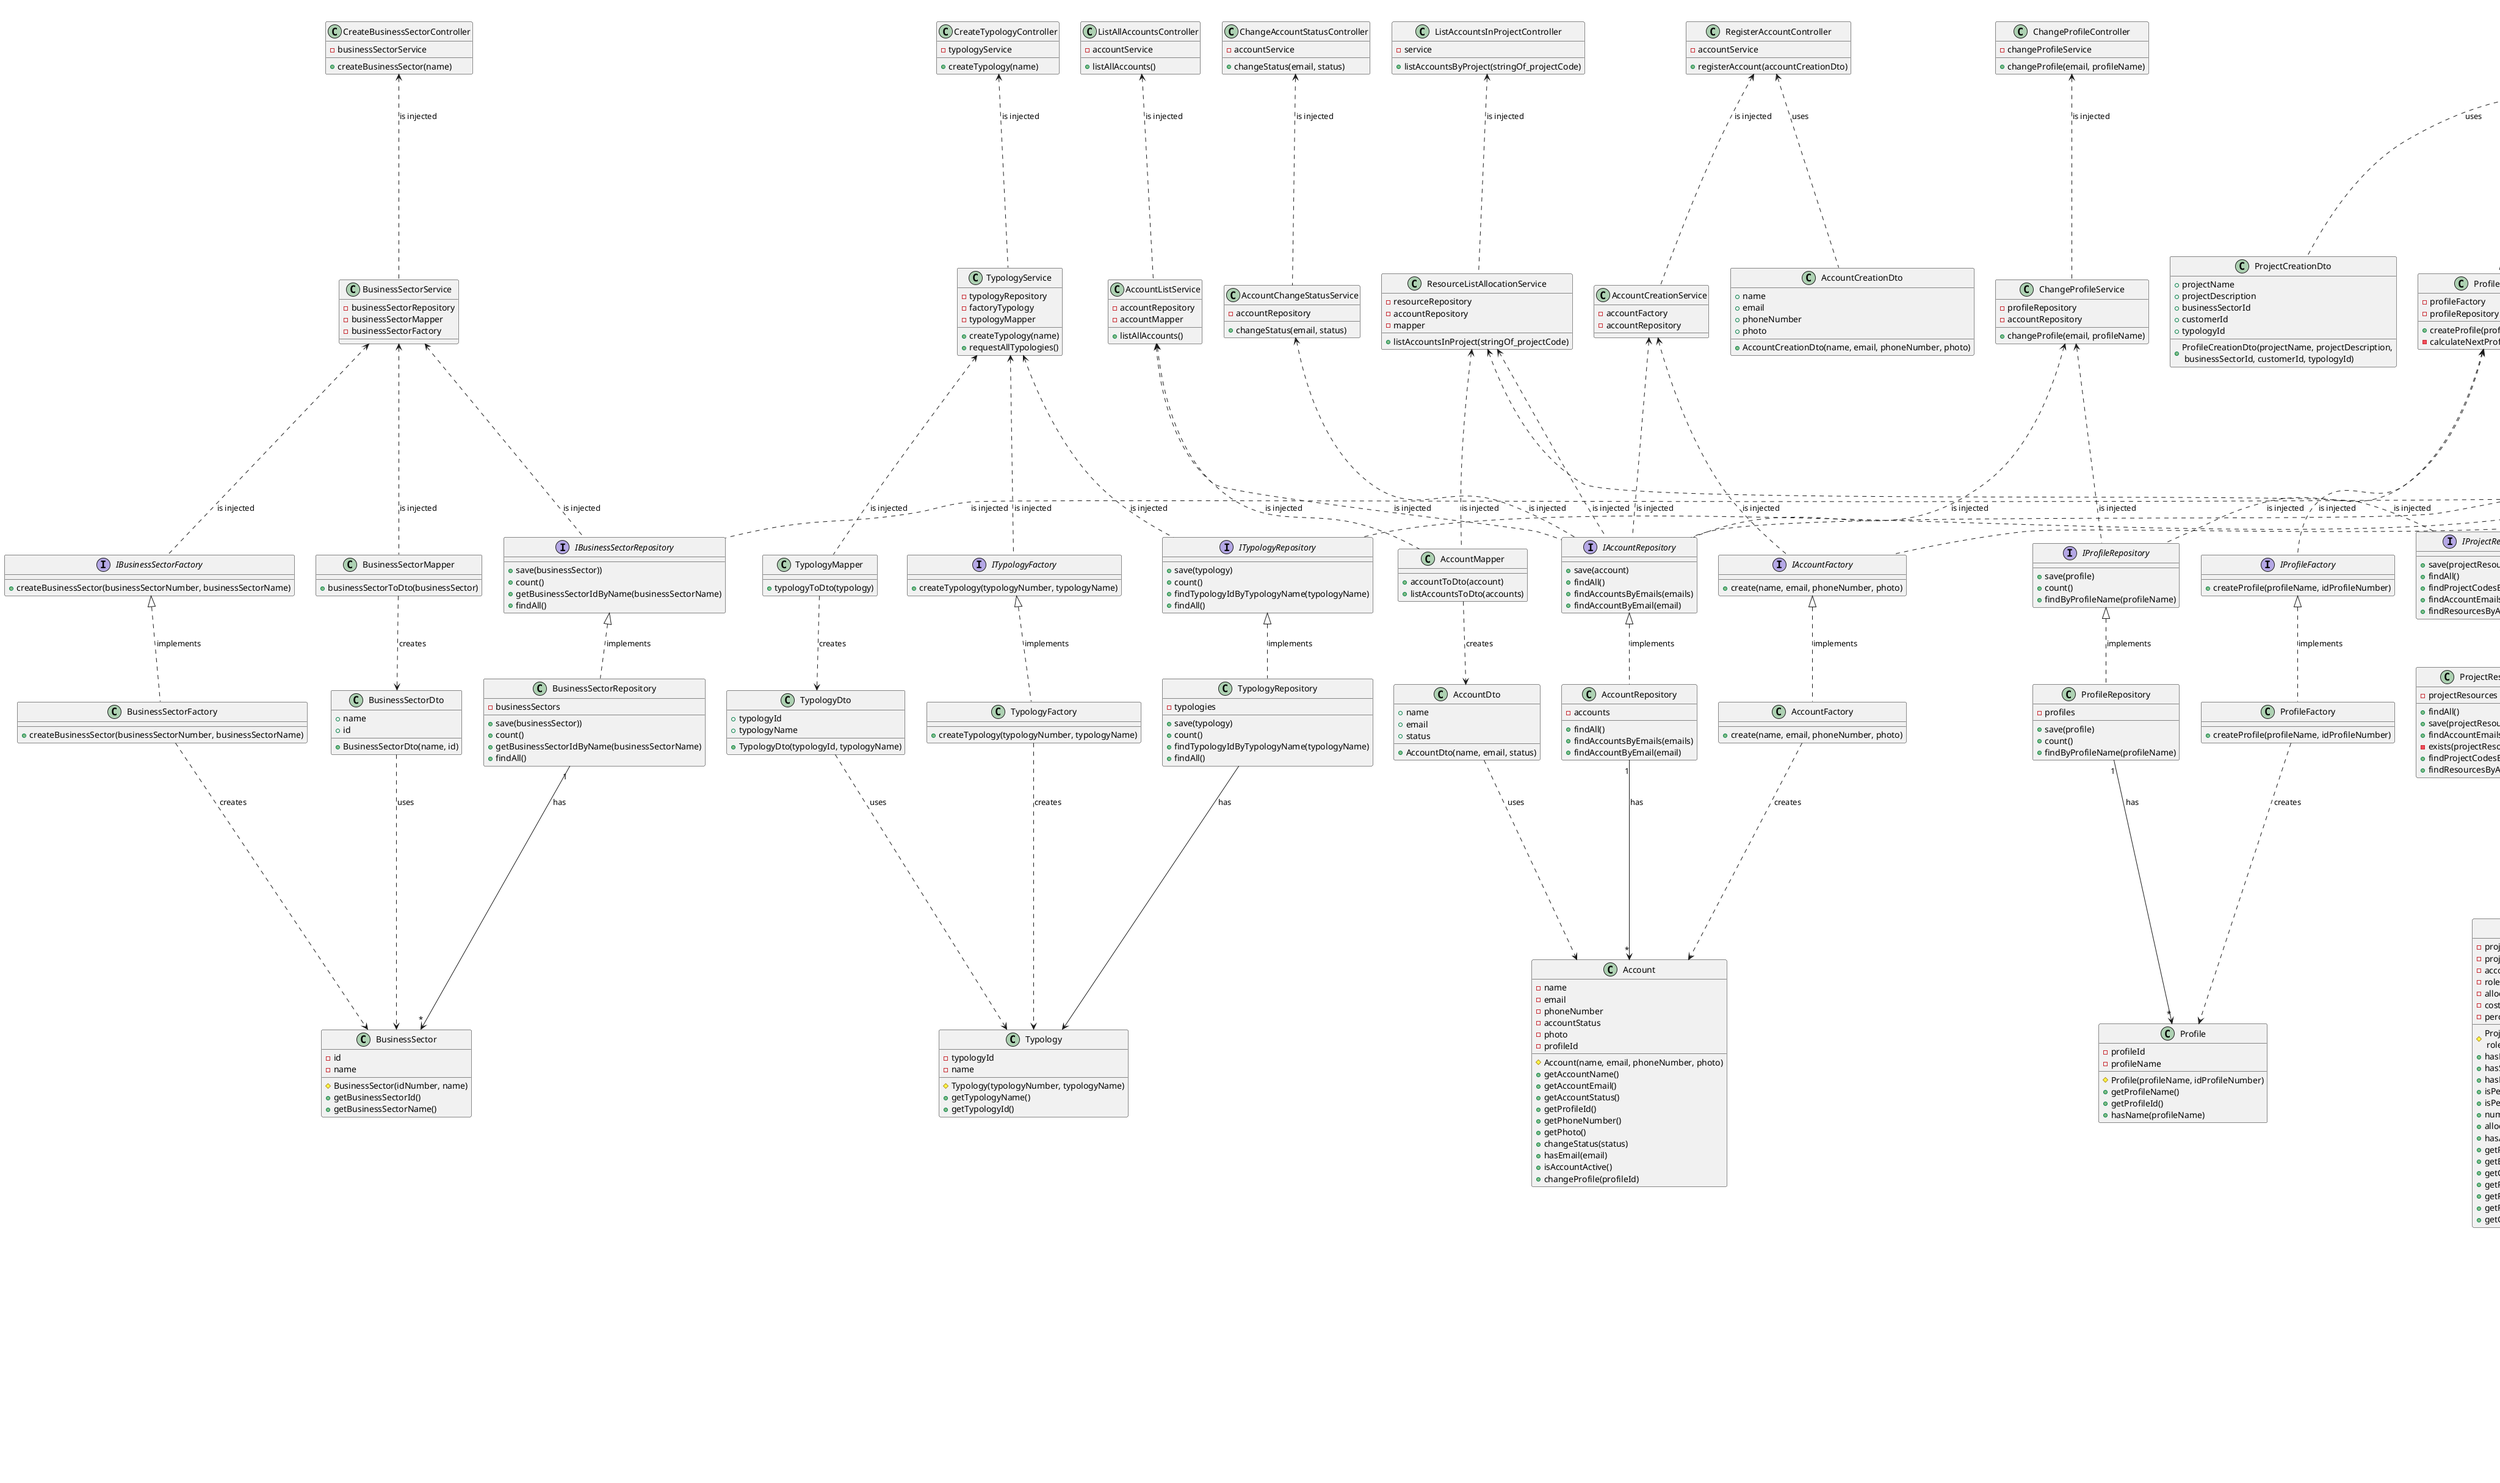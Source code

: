 @startuml

/'CONTROLLERS'/

class AddCustomerController{
- service
+ addCustomer(dto)
}

AddCustomerController <.. CustomerService: is injected
CustomerService <.. ICustomerRepository: is injected
ICustomerRepository <|.. CustomerRepository: implements
CustomerRepository "1" --> "*" Customer: has
CustomerService <.. ICustomerFactory: is injected
ICustomerFactory <.. CustomerFactory: implements
CustomerFactory ..> Customer: creates

class AddUserStoryToSprintBacklogController{
- service
+ addUserStoryToSprintBacklog(usId, sprintId)
}

AddUserStoryToSprintBacklogController <.. AddUserStoryToSprintBacklogService: is injected
AddUserStoryToSprintBacklogService <.. ISprintRepository: is injected
ISprintRepository <|.. SprintRepository: implements
SprintRepository "1" --> "*" Sprint: has
Sprint "1" --> "*" UserStoryInSprint: has
AddUserStoryToSprintBacklogService <.. IUsRepository: is injected
IUsRepository <|.. UsRepository: implements
UsRepository "1" --> "*" UserStory: has

class AddUserToProjectController {
- service
+ addUserToProject(allocationDto)
}

AddUserToProjectController <.. ResourceAllocationService: is injected
ResourceAllocationService <.. IProjectResourceRepository: is injected
ResourceAllocationService <.. IProjectRepository: is injected
ResourceAllocationService <.. IAccountRepository: is injected
ResourceAllocationService <.. IProjectResourceFactory: is injected
IProjectResourceFactory <|.. ProjectResourceFactory: implements
ProjectResourceFactory ..> ProjectResource: creates
ResourceAllocationService <.. IAccountFactory: is injected

class ChangeAccountStatusController {
- accountService
+ changeStatus(email, status)
}

ChangeAccountStatusController <.. AccountChangeStatusService: is injected
AccountChangeStatusService <.. IAccountRepository: is injected
IAccountRepository <|.. AccountRepository: implements
AccountRepository "1"--> "*"Account: has

class ChangeProfileController{
- changeProfileService
+ changeProfile(email, profileName)
}

ChangeProfileController <.. ChangeProfileService: is injected
ChangeProfileService <.. IProfileRepository: is injected
IProfileRepository <|.. ProfileRepository: implements
ProfileRepository "1" --> "*" Profile: has

ChangeProfileService <.. IAccountRepository: is injected

class ConsultProductBacklogController{
- projectService
+ getProductBacklog(projectCode)
}

ConsultProductBacklogController <.. ProjectService: is injected
ProjectService <.. IFactoryProject: is injected
ProjectService <.. IProjectRepository: is injected
ProjectService <.. IUsRepository: is injected
ProjectService <.. UserStoryMapper: is injected
UserStoryMapper ..> UserStoryDto: creates
UserStoryDto ..> UserStory: uses
ProjectService <.. ProjectMapper: is injected
ProjectService <.. ICustomerRepository: is injected


class CreateBusinessSectorController{
- businessSectorService
+ createBusinessSector(name)
}

CreateBusinessSectorController <.. BusinessSectorService: is injected
BusinessSectorService <.. IBusinessSectorRepository: is injected
IBusinessSectorRepository <|.. BusinessSectorRepository: implements
BusinessSectorRepository "1" --> "*" BusinessSector: has
BusinessSectorService <.. BusinessSectorMapper: is injected
BusinessSectorMapper ..> BusinessSectorDto: creates
BusinessSectorDto ..> BusinessSector: uses
BusinessSectorService <.. IBusinessSectorFactory: is injected
IBusinessSectorFactory <|.. BusinessSectorFactory: implements
BusinessSectorFactory ..> BusinessSector: creates

class CreateProfileController {
- profileService
+ createProfile(profileCreationDto)
}

CreateProfileController <.. ProfileService: is injected
CreateProfileController <.. ProfileCreationDto: uses
ProfileService <.. IProfileFactory: is injected
IProfileFactory <|.. ProfileFactory: implements
ProfileFactory ..> Profile: creates
ProfileService <.. IProfileRepository: is injected

class CreateProjectController {
- projectCreationService
+  createProject(projectCreationDto)
}

CreateProjectController <.. ProjectCreationService: is injected
CreateProjectController <.. ProjectCreationDto: uses
ProjectCreationService <.. IFactoryProject: is injected
IFactoryProject <|.. FactoryProject: implements
FactoryProject ..> Project: creates
ProjectCreationService <.. IProjectRepository: is injected
IProjectRepository <|.. ProjectRepository: implements
ProjectCreationService <.. ITypologyRepository: is injected
ITypologyRepository <|.. TypologyRepository: implements
TypologyRepository --> Typology: has
ProjectCreationService <.. IBusinessSectorRepository: is injected
ProjectCreationService <.. ICustomerRepository: is injected

class CreateSprintController {
- createSprintService
+ createSprint(projectCode, startDate)
}

CreateSprintController <.. CreateSprintService: is injected
CreateSprintService <.. ISprintRepository: is injected
CreateSprintService <.. ISprintFactory: is injected
ISprintFactory <|.. SprintFactory: implements
SprintFactory ..> Sprint: creates
CreateSprintService <.. IProjectRepository: is injected
ProjectRepository "1" --> "*" Project: has

class CreateTypologyController {
- typologyService
+ createTypology(name)
}

CreateTypologyController <.. TypologyService: is injected
TypologyService <.. ITypologyRepository: is injected
TypologyService <.. ITypologyFactory: is injected
ITypologyFactory <|.. TypologyFactory: implements
TypologyFactory ..> Typology: creates
TypologyService <.. TypologyMapper: is injected
TypologyMapper ..> TypologyDto: creates
TypologyDto ..> Typology: uses

class CreateUserStoryController{
- usService
+ createUs(userStoryCreationDto)
}

CreateUserStoryController <.. UsService: is injected
CreateUserStoryController <.. UserStoryCreationDto: uses
UsService <.. IUsRepository: is injected
UsService <.. IProjectRepository: is injected
UsService <.. IFactoryUserStory: is injected
IFactoryUserStory <|.. FactoryUserStory: implements
FactoryUserStory ..> UserStory: creates

class ListAccountsInProjectController{
- service
+ listAccountsByProject(stringOf_projectCode)
}

ListAccountsInProjectController <.. ResourceListAllocationService: is injected
ResourceListAllocationService <.. IProjectResourceRepository: is injected
ResourceListAllocationService <.. IAccountRepository: is injected
ResourceListAllocationService <.. AccountMapper: is injected


class ListAllAccountsController {
- accountService
+ listAllAccounts()
}

ListAllAccountsController <.. AccountListService: is injected
AccountListService <.. IAccountRepository: is injected
AccountListService <.. AccountMapper: is injected
AccountMapper ..> AccountDto: creates
AccountDto ..> Account: uses


class ListProjectsOfAccountController {
- projectListAllocationService
+ listProjectsByAccount(email)
}

ListProjectsOfAccountController <.. ProjectListAllocationService: is injected
ProjectListAllocationService <.. IProjectResourceRepository: is injected
IProjectResourceRepository <|.. ProjectResourceRepository: implements
ProjectResourceRepository "1"..> "*" ProjectResource: has
ProjectListAllocationService <.. IProjectRepository: is injected
ProjectListAllocationService <.. ICustomerRepository: is injected
ProjectListAllocationService <.. ProjectMapper: is injected
ProjectMapper ..> ProjectDto: creates
ProjectDto ..> Project: uses

class ProjectListController {
- projectListService
+ listAllProjects()
}

ProjectListController <.. ProjectListService: is injected
ProjectListService <.. IProjectRepository: is injected
ProjectListService <.. ProjectMapper: is injected
ProjectListService <.. ICustomerRepository: is injected

class RegisterAccountController {
- accountService
+ registerAccount(accountCreationDto)
}

RegisterAccountController <.. AccountCreationService: is injected
AccountCreationService <.. IAccountRepository: is injected
AccountCreationService <.. IAccountFactory: is injected
IAccountFactory <|.. AccountFactory: implements
AccountFactory ..> Account: creates
RegisterAccountController <.. AccountCreationDto: uses

class UserStoriesInSprintController {
- userStoriesInSprintService
+ getScrumBoard(projectCode, date)
}

UserStoriesInSprintController <.. UserStoriesInSprintService: is injected
UserStoriesInSprintService <.. ISprintRepository: is injected
UserStoriesInSprintService <.. IUsRepository: is injected

class UserStoryEffortEstimationController {
- service
+ estimateEffortUserStory(usId, effort, sprintId)
}

UserStoryEffortEstimationController <.. UserStoryInSprintService: is injected
UserStoryInSprintService <.. ISprintRepository

/'SERVICES'/

class AccountChangeStatusService {
- accountRepository
+ changeStatus(email, status)
}

class AccountCreationService {
- accountFactory
- accountRepository
}

class AccountListService {
- accountRepository
- accountMapper
+ listAllAccounts()
}

class AddUserStoryToSprintBacklogService {
- sprintRepository
- usRepository
+ addUserStoryToSprintBacklog(usId, sprintId)
- getSprintById(sprintId)
- isSprintInValidPeriod(sprint, date)
- hasUserStoryStatus(usId)
- getUserStory(usId)
}

class BusinessSectorService {
- businessSectorRepository
- businessSectorMapper
- businessSectorFactory
}

class ChangeProfileService {
- profileRepository
- accountRepository
+ changeProfile(email, profileName)
}

class CreateSprintService{
- sprintRepository
- sprintFactory
- projectRepository
}

class CustomerService{
- repository
- factory
+ addCustomer(customerCreationDto)
}

class ProfileService{
- profileFactory
- profileRepository
+ createProfile(profileCreationDto)
- calculateNextProfileNumber()
}

class ProjectCreationService{
- factoryProject
- projectRepository
- typologyRepository
- businessSectorRepository
- customerRepository
+ createProject(projectCreationDto)
+ calculateNextProjectNumber()
+ getProjectByCode(code)
+ addProject(project)
}

class ProjectListAllocationService {
- iProjectResourceRepository
- iProjectRepository
- iCustomerRepository
- projectMapper
}

class ProjectListService{
- projectRepository
- projectMapper
- customerRepository
+ requestAllProjects()
}

class ProjectService {
- factoryProject
- projectRepository
- usRepository
- userStoryMapper
- projectMapper
- customerRepository
}

class ResourceAllocationService {
- resourceRepository
- projectRepository
- accountRepository
- resourceFactory
- accountFactory
+ addUserToProject(allocationDto)
- isResourceValid(role, code, period, email, percentage)
- hasStatus(projectCode, status)
- doesNotHaveStatus(projectCode, status)
- containsPeriod(projectCode, allocationPeriod)
# isProjectValidForAllocation(projectCode, allocationPeriod)
- isProjectManager(role)
- isNotProjectManager(role)
# projectAlreadyHasScrumMasterOrProductOwnerInThatPeriod(role, code, period)
- projectDoesNotHaveScrumMasterOrProductOwnerInThatPeriod(role, code, period)
- projectAlreadyHasScrumMasterInThatPeriod(role, code, period)
- projectAlreadyHasProductOwnerInThatPeriod(role, code, period)
- projectHasRoleInThatPeriod(role, code, period)
- currentPercentageOfAllocation(accountEmail, date)
- totalPercentageOfAllocation(accountEmail, date, toAdd)
# validatePercentageOfAllocation(accountEmail, date, toAdd)
# isResourceOverlapping(projectCode, email, period)
- resourceDoesNotExist(projectCode, email, period)
# isAccountValidForAllocation(accountEmail)
- findResourcesByEmailWithPeriodOverlapping(period, email)
- percentageOfAllocationDuringAPeriod(period, email)
+ isPercentageOfAllocationValid(period, email, percentageOfAllocationToAdd)
}

class ResourceListAllocationService{
- resourceRepository
- accountRepository
- mapper
+ listAccountsInProject(stringOf_projectCode)
}

class TypologyService {
- typologyRepository
- factoryTypology
- typologyMapper
+ createTypology(name)
+ requestAllTypologies()
}

class UserStoriesInSprintService{
- sprintRepository
- userStoryRepository
+ getScrumBoard(projectCode, date)
- getCurrentSprint(sprints, date)
- extractUsIds(userStoryInSprints)
}

class UserStoryInSprintService {
- sprintRepository
+ estimateEffortUserStory(usId, effort, sprintId)
- getSprintById(sprintId)
- isSprintInValidPeriod(sprint, date)
}

class UsService {
- usRepository
- projectRepository
- factoryUserStory
+ createUs(userStoryCreationDto)
+ deleteUs(UsId)
+ addUsToProductBacklog(usId, projectCode, priority)
- createUserStory(userStoryCreationDto, projectCode)
- convertToAcceptanceCriteria(acceptanceCriteria)
}

/'REPOSITORIES'/

interface IAccountRepository {
+ save(account)
+ findAll()
+ findAccountsByEmails(emails)
+ findAccountByEmail(email)
}

class AccountRepository{
- accounts
+ findAll()
+ findAccountsByEmails(emails)
+ findAccountByEmail(email)
}

interface ISprintRepository{
+ findById(sprintId)
+ count()
+ save(sprint)
+ findByProjectCode(projectCode)
}

class SprintRepository{
- sprints
+ findById(sprintId)
+ count()
+ save(sprint)
+ findByProjectCode(projectCode)
}

interface IUsRepository{
+ save(userStory)
+ delete(usId)
+ getListOfUsWithMatchingIds(usId)
}

class UsRepository{
- userStories
+ save(userStory)
+ delete(usId)
+ getListOfUsWithMatchingIds(usId)
}

interface IBusinessSectorRepository{
+ save(businessSector))
+ count()
+ getBusinessSectorIdByName(businessSectorName)
+ findAll()
}

class BusinessSectorRepository{
- businessSectors
+ save(businessSector))
+ count()
+ getBusinessSectorIdByName(businessSectorName)
+ findAll()
}

interface IProfileRepository{
+ save(profile)
+ count()
+ findByProfileName(profileName)
}

class ProfileRepository{
- profiles
+ save(profile)
+ count()
+ findByProfileName(profileName)
}

interface IProjectRepository{
+ findByCode(code)
+ count()
+ save(project)
+ findAll()
+ findAllByProjectCodes(projectCodes)
}

class ProjectRepository{
-projects
+ findByCode(code)
+ count()
+ save(project)
+ findAll()
+ findAllByProjectCodes(projectCodes)
}

interface ICustomerRepository{
+ save(customer)
+ findCustomerNameByTaxId(taxId)
+ findCustomerTaxIdByName(customerName)
+ findAll()
}

class CustomerRepository{
- customers
+ save(customer)
+ findCustomerNameByTaxId(taxId)
+ findCustomerTaxIdByName(customerName)
+ findAll()
}

interface ITypologyRepository{
+ save(typology)
+ count()
+ findTypologyIdByTypologyName(typologyName)
+ findAll()
}

class TypologyRepository{
- typologies
+ save(typology)
+ count()
+ findTypologyIdByTypologyName(typologyName)
+ findAll()
}

interface IProjectResourceRepository{
+ save(projectResource)
+ findAll()
+ findProjectCodesByAccountEmail(email)
+ findAccountEmailsByProjectCode(email)
+ findResourcesByAccountEmail(email)
}

class ProjectResourceRepository{
- projectResources
+ findAll()
+ save(projectResource)
+ findAccountEmailsByProjectCode(email)
- exists(projectResource)
+ findProjectCodesByAccountEmail(email)
+ findResourcesByAccountEmail(email)
}

/'FACTORIES'/

interface IAccountFactory {
+ create(name, email, phoneNumber, photo)
}

class AccountFactory{
+ create(name, email, phoneNumber, photo)
}

interface IBusinessSectorFactory {
+ createBusinessSector(businessSectorNumber, businessSectorName)
}

class BusinessSectorFactory{
+ createBusinessSector(businessSectorNumber, businessSectorName)
}

interface ISprintFactory {
+ createSprint(projectCode, sprintId, sprintNumber, period)
}

class SprintFactory{
+ createSprint(projectCode, sprintId, sprintNumber, period)
}

interface ICustomerFactory {
+ createCustomer(customerTaxId, customerName)
}

class CustomerFactory{
+ createCustomer(customerTaxId, customerName)
}

interface IProfileFactory {
+ createProfile(profileName, idProfileNumber)
}

class ProfileFactory{
+ createProfile(profileName, idProfileNumber)
}

interface IFactoryProject {
+ createProject(projectNumber, projectName, description,\n businessSectorId, customerTaxId, projectTypologyId)
}

class FactoryProject{
+ createProject(projectNumber, projectName, description,\n businessSectorId, customerTaxId, projectTypologyId)
}

interface IProjectResourceFactory {
+ createProjectResource(resourceId, code, email, role, period, cost, percentageOfAllocation)
}

class ProjectResourceFactory{
+ createProjectResource(resourceId, code, email, role, period, cost, percentageOfAllocation)
}

interface ITypologyFactory {
+ createTypology(typologyNumber, typologyName)
}

class TypologyFactory{
+ createTypology(typologyNumber, typologyName)
}

interface IFactoryUserStory {
+ createUserStory(userStoryNumber,userStoryText, actor, acceptanceCriteria, projectCode)
}

class FactoryUserStory{
+ createUserStory(userStoryNumber,userStoryText, actor, acceptanceCriteria, projectCode)
}

/'MAPPERS'/

class AccountMapper {
+ accountToDto(account)
+ listAccountsToDto(accounts)
}

class BusinessSectorMapper {
+ businessSectorToDto(businessSector)
}

class ProjectMapper {
+ projectToDto(project, customerName)
}

class UserStoryMapper {
+ userStoryToDto(userStory)
+ userStoryToDtoList(userStories)
}

class TypologyMapper {
+ typologyToDto(typology)
}


/'DTOS'/

class AccountDto{
+ name
+ email
+ status
+ AccountDto(name, email, status)
}

class AccountCreationDto {
+ name
+ email
+ phoneNumber
+ photo
+ AccountCreationDto(name, email, phoneNumber, photo)
}

class BusinessSectorDto {
+ name
+ id
+ BusinessSectorDto(name, id)
}

class CustomerCreationDto {
- customerTaxId
- customerName
+ CustomerCreationDto(customerTaxId, customerName)
+ getCustomerTaxId()
+ getCustomerName()
}

class ProfileCreationDto {
+ profileName
+ ProfileCreationDto(profileName)
}

class ProjectCreationDto {
+ projectName
+ projectDescription
+ businessSectorId
+ customerId
+ typologyId
+ ProfileCreationDto(projectName, projectDescription,\n businessSectorId, customerId, typologyId)
}

class ProjectDto{
+ code
+ projectName
+ customerName
+ status
+ startDate
+ endDate
+ ProjectDto(code, projectName, customerName, status, startDate, endDate)
}

class UserStoryDto {
+ userStoryNumber
+ userStoryText
+ status
+ UserStoryDto(userStoryNumber, userStoryText, status)
}

class TypologyDto {
+ typologyId
+ typologyName
+ TypologyDto(typologyId, typologyName)
}

class UserStoryCreationDto {
+ projectCode
+ userStoryNumber
+ userStoryText
+ actor
+ acceptanceCriteria
+ priority
+ UserStoryCreationDto(projectCode, userStoryNumber, userStoryText, actor, acceptanceCriteria, priority)
+ getPriority()
}

/'ENTITIES'/

class Account{
- name
- email
- phoneNumber
- accountStatus
- photo
- profileId
# Account(name, email, phoneNumber, photo)
+ getAccountName()
+ getAccountEmail()
+ getAccountStatus()
+ getProfileId()
+ getPhoneNumber()
+ getPhoto()
+ changeStatus(status)
+ hasEmail(email)
+ isAccountActive()
+ changeProfile(profileId)
}

class Sprint {
- sprintId
- sprintNumber
- projectCode
- period
- userStoriesInSprint
}

class UserStory{
- usId
- acceptanceCriteria
- usNumber
- actor
- usText
- status
- projectCode
# UserStory(projectCode, usNumber, actor, usText, acceptanceCriteria)
+ getUsId()
+ getStatus()
+ setStatus(status)
+ getUsText()
# setUsText()
+ getUsNumber()
# setUsNumber()
+ getAcceptanceCriteria()
+ has(usNumber)
+ hasStatus(status)
+ hasUsId(usId)
+ getActor()
+ getProjectCode()
}

class UserStoryInSprint {
- usId
- effort
# UserStoryInSprint(usId, effort)
# UserStoryInSprint(usId)
+ getUsId()
+ getEffort()
+ changeEffort(effortEstimate)
}

class BusinessSector{
- id
- name
# BusinessSector(idNumber, name)
+ getBusinessSectorId()
+ getBusinessSectorName()
}

class Profile{
- profileId
- profileName
# Profile(profileName, idProfileNumber)
+ getProfileName()
+ getProfileId()
+ hasName(profileName)
}

class Project {
- projectCode
- budget
- projectName
- description
- projectStatus
- numberOfPlannedSprints
- period
- sprintDuration
- getBusinessSectorId
- customerTaxId
- projectTypologyId
- productBacklog
# Project(projectNumber, projectName, description, businessSectorId, customerTaxId, projectTypologyId)
+ getProjectCode()
+ setProjectStatus(projectStatus)
+ getProjectName()
+ getDescription()
+ getBusinessSectorId()
+ getCustomerId()
+ getProjectTypologyId()
+ setSprintDuration(sprintDuration)
+ isPeriodAssigned(period)
+ isBudgetAssigned(budget)
+ isNumberOfPlannedSprintsDefined(numberOfPlannedSprints
+ hasProjectCode(code)
+ addUserStory(priority, usId)
+ getProductBacklog()
+ getProjectStatus()
+ hasStatus(projectStatus)
+ getStartDate()
+ getEndDate()
+ getSprintDuration()
+ getBudget()
+ getPlannedSprints()
+ getProductBacklogId()
+ contains(period)
+ containsCurrentDate()
}

class Customer {
- customerTaxId
- customerName
# Customer(customerTaxId, customerName)
+ hasTaxId(taxId)
+ getName()
+ getTaxId()
}

class Typology {
- typologyId
- name
# Typology(typologyNumber, typologyName)
+ getTypologyName()
+ getTypologyId()
}

class ProjectResource {
- projectResourceId
- projectCode
- accountEmail
- roleInProject
- allocationPeriod
- costPerHour
- percentageOfAllocation
# ProjectResource(projectResourceId, code, email,\n roleInProject, allocationPeriod, costPerHour, percentageOfAllocation)
+ hasProjectCode(projectCode)
+ hasSameAllocationInfo(otherResource)
+ hasRole(role)
+ isPeriodOverlapping(period)
+ isPeriodNotOverlapping(period)
+ numberOfDaysContainedInPeriod()
+ allocationPeriodIncludesDate(date)
+ hasAccount(account)
+ getPercentageOfAllocation()
+ getEmail()
+ getCode()
+ getPeriod()
+ getProjectResourceId()
+ getRoleInProject()
+ getCostPerHour()
}

class UserStory {
- usId
- acceptanceCriteria
- usNumber
- actor
- usText
- status
- projectCode
# UserStory(projectCode, usNumber, actor, usText, acceptanceCriteria)
+ getUsId()
+ getStatus()
+ setStatus(status)
+ getUsText()
+ getUsNumber()
# setUsNumber(usNumber)
+ getAcceptanceCriteria()
+ hasStatus(status)
+ hasUsId(usId)
+ getActor()
+ getProjectCode()
}

/'enum Effort {
+ effortValue
+ Effort(effortValue)
+ getEffortValue()
}'/




































@enduml